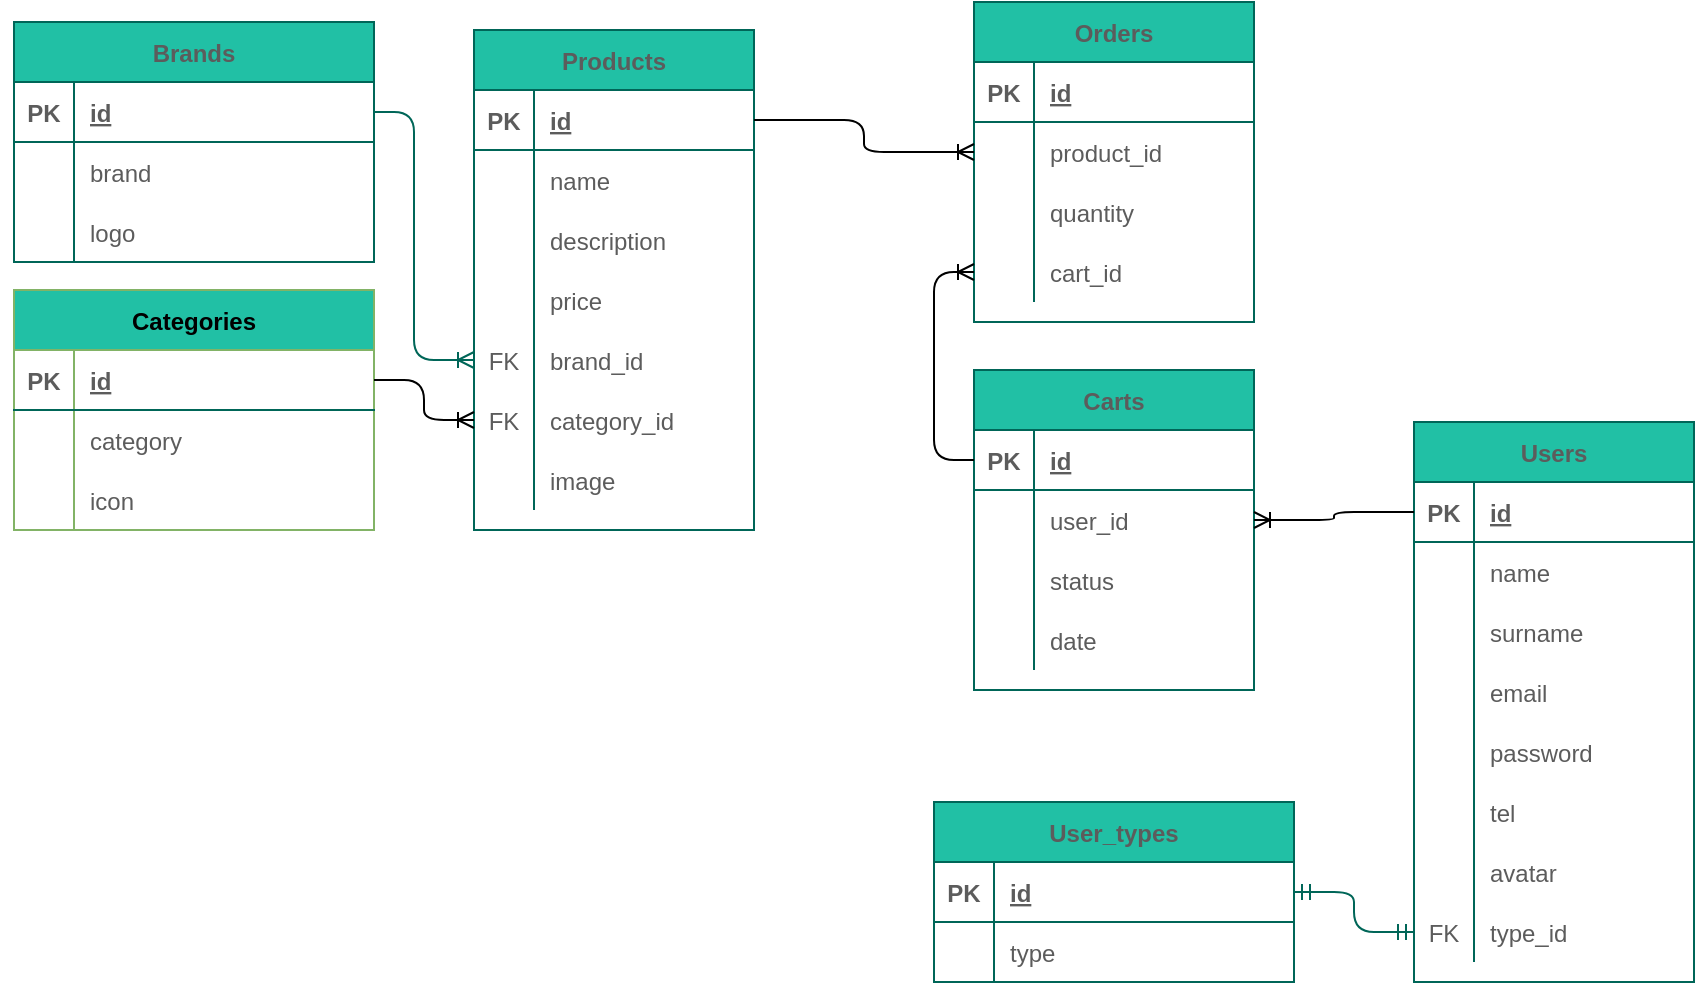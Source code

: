 <mxfile version="14.6.13" type="device"><diagram id="CRpURj1bA0oNkqHYCRpI" name="Página-1"><mxGraphModel dx="846" dy="494" grid="1" gridSize="10" guides="1" tooltips="1" connect="1" arrows="1" fold="1" page="1" pageScale="1" pageWidth="1169" pageHeight="827" math="0" shadow="0"><root><mxCell id="0"/><mxCell id="1" parent="0"/><mxCell id="kKZ5C4QTP0d4-HD_VN2Y-109" value="Users" style="shape=table;startSize=30;container=1;collapsible=1;childLayout=tableLayout;fixedRows=1;rowLines=0;fontStyle=1;align=center;resizeLast=1;fillColor=#21C0A5;strokeColor=#006658;fontColor=#5C5C5C;" parent="1" vertex="1"><mxGeometry x="850" y="360" width="140" height="280" as="geometry"/></mxCell><mxCell id="kKZ5C4QTP0d4-HD_VN2Y-110" value="" style="shape=partialRectangle;collapsible=0;dropTarget=0;pointerEvents=0;fillColor=none;top=0;left=0;bottom=1;right=0;points=[[0,0.5],[1,0.5]];portConstraint=eastwest;strokeColor=#006658;fontColor=#5C5C5C;" parent="kKZ5C4QTP0d4-HD_VN2Y-109" vertex="1"><mxGeometry y="30" width="140" height="30" as="geometry"/></mxCell><mxCell id="kKZ5C4QTP0d4-HD_VN2Y-111" value="PK" style="shape=partialRectangle;connectable=0;fillColor=none;top=0;left=0;bottom=0;right=0;fontStyle=1;overflow=hidden;strokeColor=#006658;fontColor=#5C5C5C;" parent="kKZ5C4QTP0d4-HD_VN2Y-110" vertex="1"><mxGeometry width="30" height="30" as="geometry"/></mxCell><mxCell id="kKZ5C4QTP0d4-HD_VN2Y-112" value="id" style="shape=partialRectangle;connectable=0;fillColor=none;top=0;left=0;bottom=0;right=0;align=left;spacingLeft=6;fontStyle=5;overflow=hidden;strokeColor=#006658;fontColor=#5C5C5C;" parent="kKZ5C4QTP0d4-HD_VN2Y-110" vertex="1"><mxGeometry x="30" width="110" height="30" as="geometry"/></mxCell><mxCell id="kKZ5C4QTP0d4-HD_VN2Y-113" value="" style="shape=partialRectangle;collapsible=0;dropTarget=0;pointerEvents=0;fillColor=none;top=0;left=0;bottom=0;right=0;points=[[0,0.5],[1,0.5]];portConstraint=eastwest;strokeColor=#006658;fontColor=#5C5C5C;" parent="kKZ5C4QTP0d4-HD_VN2Y-109" vertex="1"><mxGeometry y="60" width="140" height="30" as="geometry"/></mxCell><mxCell id="kKZ5C4QTP0d4-HD_VN2Y-114" value="" style="shape=partialRectangle;connectable=0;fillColor=none;top=0;left=0;bottom=0;right=0;editable=1;overflow=hidden;strokeColor=#006658;fontColor=#5C5C5C;" parent="kKZ5C4QTP0d4-HD_VN2Y-113" vertex="1"><mxGeometry width="30" height="30" as="geometry"/></mxCell><mxCell id="kKZ5C4QTP0d4-HD_VN2Y-115" value="name" style="shape=partialRectangle;connectable=0;fillColor=none;top=0;left=0;bottom=0;right=0;align=left;spacingLeft=6;overflow=hidden;strokeColor=#006658;fontColor=#5C5C5C;" parent="kKZ5C4QTP0d4-HD_VN2Y-113" vertex="1"><mxGeometry x="30" width="110" height="30" as="geometry"/></mxCell><mxCell id="kKZ5C4QTP0d4-HD_VN2Y-116" value="" style="shape=partialRectangle;collapsible=0;dropTarget=0;pointerEvents=0;fillColor=none;top=0;left=0;bottom=0;right=0;points=[[0,0.5],[1,0.5]];portConstraint=eastwest;strokeColor=#006658;fontColor=#5C5C5C;" parent="kKZ5C4QTP0d4-HD_VN2Y-109" vertex="1"><mxGeometry y="90" width="140" height="30" as="geometry"/></mxCell><mxCell id="kKZ5C4QTP0d4-HD_VN2Y-117" value="" style="shape=partialRectangle;connectable=0;fillColor=none;top=0;left=0;bottom=0;right=0;editable=1;overflow=hidden;strokeColor=#006658;fontColor=#5C5C5C;" parent="kKZ5C4QTP0d4-HD_VN2Y-116" vertex="1"><mxGeometry width="30" height="30" as="geometry"/></mxCell><mxCell id="kKZ5C4QTP0d4-HD_VN2Y-118" value="surname" style="shape=partialRectangle;connectable=0;fillColor=none;top=0;left=0;bottom=0;right=0;align=left;spacingLeft=6;overflow=hidden;strokeColor=#006658;fontColor=#5C5C5C;" parent="kKZ5C4QTP0d4-HD_VN2Y-116" vertex="1"><mxGeometry x="30" width="110" height="30" as="geometry"/></mxCell><mxCell id="kKZ5C4QTP0d4-HD_VN2Y-119" value="" style="shape=partialRectangle;collapsible=0;dropTarget=0;pointerEvents=0;fillColor=none;top=0;left=0;bottom=0;right=0;points=[[0,0.5],[1,0.5]];portConstraint=eastwest;strokeColor=#006658;fontColor=#5C5C5C;" parent="kKZ5C4QTP0d4-HD_VN2Y-109" vertex="1"><mxGeometry y="120" width="140" height="30" as="geometry"/></mxCell><mxCell id="kKZ5C4QTP0d4-HD_VN2Y-120" value="" style="shape=partialRectangle;connectable=0;fillColor=none;top=0;left=0;bottom=0;right=0;editable=1;overflow=hidden;strokeColor=#006658;fontColor=#5C5C5C;" parent="kKZ5C4QTP0d4-HD_VN2Y-119" vertex="1"><mxGeometry width="30" height="30" as="geometry"/></mxCell><mxCell id="kKZ5C4QTP0d4-HD_VN2Y-121" value="email" style="shape=partialRectangle;connectable=0;fillColor=none;top=0;left=0;bottom=0;right=0;align=left;spacingLeft=6;overflow=hidden;strokeColor=#006658;fontColor=#5C5C5C;" parent="kKZ5C4QTP0d4-HD_VN2Y-119" vertex="1"><mxGeometry x="30" width="110" height="30" as="geometry"/></mxCell><mxCell id="kKZ5C4QTP0d4-HD_VN2Y-125" style="shape=partialRectangle;collapsible=0;dropTarget=0;pointerEvents=0;fillColor=none;top=0;left=0;bottom=0;right=0;points=[[0,0.5],[1,0.5]];portConstraint=eastwest;strokeColor=#006658;fontColor=#5C5C5C;" parent="kKZ5C4QTP0d4-HD_VN2Y-109" vertex="1"><mxGeometry y="150" width="140" height="30" as="geometry"/></mxCell><mxCell id="kKZ5C4QTP0d4-HD_VN2Y-126" style="shape=partialRectangle;connectable=0;fillColor=none;top=0;left=0;bottom=0;right=0;editable=1;overflow=hidden;strokeColor=#006658;fontColor=#5C5C5C;" parent="kKZ5C4QTP0d4-HD_VN2Y-125" vertex="1"><mxGeometry width="30" height="30" as="geometry"/></mxCell><mxCell id="kKZ5C4QTP0d4-HD_VN2Y-127" value="password" style="shape=partialRectangle;connectable=0;fillColor=none;top=0;left=0;bottom=0;right=0;align=left;spacingLeft=6;overflow=hidden;strokeColor=#006658;fontColor=#5C5C5C;" parent="kKZ5C4QTP0d4-HD_VN2Y-125" vertex="1"><mxGeometry x="30" width="110" height="30" as="geometry"/></mxCell><mxCell id="kKZ5C4QTP0d4-HD_VN2Y-128" style="shape=partialRectangle;collapsible=0;dropTarget=0;pointerEvents=0;fillColor=none;top=0;left=0;bottom=0;right=0;points=[[0,0.5],[1,0.5]];portConstraint=eastwest;strokeColor=#006658;fontColor=#5C5C5C;" parent="kKZ5C4QTP0d4-HD_VN2Y-109" vertex="1"><mxGeometry y="180" width="140" height="30" as="geometry"/></mxCell><mxCell id="kKZ5C4QTP0d4-HD_VN2Y-129" style="shape=partialRectangle;connectable=0;fillColor=none;top=0;left=0;bottom=0;right=0;editable=1;overflow=hidden;strokeColor=#006658;fontColor=#5C5C5C;" parent="kKZ5C4QTP0d4-HD_VN2Y-128" vertex="1"><mxGeometry width="30" height="30" as="geometry"/></mxCell><mxCell id="kKZ5C4QTP0d4-HD_VN2Y-130" value="tel" style="shape=partialRectangle;connectable=0;fillColor=none;top=0;left=0;bottom=0;right=0;align=left;spacingLeft=6;overflow=hidden;strokeColor=#006658;fontColor=#5C5C5C;" parent="kKZ5C4QTP0d4-HD_VN2Y-128" vertex="1"><mxGeometry x="30" width="110" height="30" as="geometry"/></mxCell><mxCell id="kKZ5C4QTP0d4-HD_VN2Y-122" style="shape=partialRectangle;collapsible=0;dropTarget=0;pointerEvents=0;fillColor=none;top=0;left=0;bottom=0;right=0;points=[[0,0.5],[1,0.5]];portConstraint=eastwest;strokeColor=#006658;fontColor=#5C5C5C;" parent="kKZ5C4QTP0d4-HD_VN2Y-109" vertex="1"><mxGeometry y="210" width="140" height="30" as="geometry"/></mxCell><mxCell id="kKZ5C4QTP0d4-HD_VN2Y-123" style="shape=partialRectangle;connectable=0;fillColor=none;top=0;left=0;bottom=0;right=0;editable=1;overflow=hidden;strokeColor=#006658;fontColor=#5C5C5C;" parent="kKZ5C4QTP0d4-HD_VN2Y-122" vertex="1"><mxGeometry width="30" height="30" as="geometry"/></mxCell><mxCell id="kKZ5C4QTP0d4-HD_VN2Y-124" value="avatar" style="shape=partialRectangle;connectable=0;fillColor=none;top=0;left=0;bottom=0;right=0;align=left;spacingLeft=6;overflow=hidden;strokeColor=#006658;fontColor=#5C5C5C;" parent="kKZ5C4QTP0d4-HD_VN2Y-122" vertex="1"><mxGeometry x="30" width="110" height="30" as="geometry"/></mxCell><mxCell id="kKZ5C4QTP0d4-HD_VN2Y-131" style="shape=partialRectangle;collapsible=0;dropTarget=0;pointerEvents=0;fillColor=none;top=0;left=0;bottom=0;right=0;points=[[0,0.5],[1,0.5]];portConstraint=eastwest;strokeColor=#006658;fontColor=#5C5C5C;" parent="kKZ5C4QTP0d4-HD_VN2Y-109" vertex="1"><mxGeometry y="240" width="140" height="30" as="geometry"/></mxCell><mxCell id="kKZ5C4QTP0d4-HD_VN2Y-132" value="FK" style="shape=partialRectangle;connectable=0;fillColor=none;top=0;left=0;bottom=0;right=0;editable=1;overflow=hidden;strokeColor=#006658;fontColor=#5C5C5C;" parent="kKZ5C4QTP0d4-HD_VN2Y-131" vertex="1"><mxGeometry width="30" height="30" as="geometry"/></mxCell><mxCell id="kKZ5C4QTP0d4-HD_VN2Y-133" value="type_id" style="shape=partialRectangle;connectable=0;fillColor=none;top=0;left=0;bottom=0;right=0;align=left;spacingLeft=6;overflow=hidden;strokeColor=#006658;fontColor=#5C5C5C;" parent="kKZ5C4QTP0d4-HD_VN2Y-131" vertex="1"><mxGeometry x="30" width="110" height="30" as="geometry"/></mxCell><mxCell id="kKZ5C4QTP0d4-HD_VN2Y-134" value="Products" style="shape=table;startSize=30;container=1;collapsible=1;childLayout=tableLayout;fixedRows=1;rowLines=0;fontStyle=1;align=center;resizeLast=1;fillColor=#21C0A5;strokeColor=#006658;fontColor=#5C5C5C;" parent="1" vertex="1"><mxGeometry x="380" y="164" width="140" height="250" as="geometry"><mxRectangle x="350" y="70" width="80" height="30" as="alternateBounds"/></mxGeometry></mxCell><mxCell id="kKZ5C4QTP0d4-HD_VN2Y-135" value="" style="shape=partialRectangle;collapsible=0;dropTarget=0;pointerEvents=0;fillColor=none;top=0;left=0;bottom=1;right=0;points=[[0,0.5],[1,0.5]];portConstraint=eastwest;strokeColor=#006658;fontColor=#5C5C5C;" parent="kKZ5C4QTP0d4-HD_VN2Y-134" vertex="1"><mxGeometry y="30" width="140" height="30" as="geometry"/></mxCell><mxCell id="kKZ5C4QTP0d4-HD_VN2Y-136" value="PK" style="shape=partialRectangle;connectable=0;fillColor=none;top=0;left=0;bottom=0;right=0;fontStyle=1;overflow=hidden;strokeColor=#006658;fontColor=#5C5C5C;" parent="kKZ5C4QTP0d4-HD_VN2Y-135" vertex="1"><mxGeometry width="30" height="30" as="geometry"/></mxCell><mxCell id="kKZ5C4QTP0d4-HD_VN2Y-137" value="id" style="shape=partialRectangle;connectable=0;fillColor=none;top=0;left=0;bottom=0;right=0;align=left;spacingLeft=6;fontStyle=5;overflow=hidden;strokeColor=#006658;fontColor=#5C5C5C;" parent="kKZ5C4QTP0d4-HD_VN2Y-135" vertex="1"><mxGeometry x="30" width="110" height="30" as="geometry"/></mxCell><mxCell id="kKZ5C4QTP0d4-HD_VN2Y-138" value="" style="shape=partialRectangle;collapsible=0;dropTarget=0;pointerEvents=0;fillColor=none;top=0;left=0;bottom=0;right=0;points=[[0,0.5],[1,0.5]];portConstraint=eastwest;strokeColor=#006658;fontColor=#5C5C5C;" parent="kKZ5C4QTP0d4-HD_VN2Y-134" vertex="1"><mxGeometry y="60" width="140" height="30" as="geometry"/></mxCell><mxCell id="kKZ5C4QTP0d4-HD_VN2Y-139" value="" style="shape=partialRectangle;connectable=0;fillColor=none;top=0;left=0;bottom=0;right=0;editable=1;overflow=hidden;strokeColor=#006658;fontColor=#5C5C5C;" parent="kKZ5C4QTP0d4-HD_VN2Y-138" vertex="1"><mxGeometry width="30" height="30" as="geometry"/></mxCell><mxCell id="kKZ5C4QTP0d4-HD_VN2Y-140" value="name" style="shape=partialRectangle;connectable=0;fillColor=none;top=0;left=0;bottom=0;right=0;align=left;spacingLeft=6;overflow=hidden;strokeColor=#006658;fontColor=#5C5C5C;" parent="kKZ5C4QTP0d4-HD_VN2Y-138" vertex="1"><mxGeometry x="30" width="110" height="30" as="geometry"/></mxCell><mxCell id="kKZ5C4QTP0d4-HD_VN2Y-141" style="shape=partialRectangle;collapsible=0;dropTarget=0;pointerEvents=0;fillColor=none;top=0;left=0;bottom=0;right=0;points=[[0,0.5],[1,0.5]];portConstraint=eastwest;strokeColor=#006658;fontColor=#5C5C5C;" parent="kKZ5C4QTP0d4-HD_VN2Y-134" vertex="1"><mxGeometry y="90" width="140" height="30" as="geometry"/></mxCell><mxCell id="kKZ5C4QTP0d4-HD_VN2Y-142" style="shape=partialRectangle;connectable=0;fillColor=none;top=0;left=0;bottom=0;right=0;editable=1;overflow=hidden;strokeColor=#006658;fontColor=#5C5C5C;" parent="kKZ5C4QTP0d4-HD_VN2Y-141" vertex="1"><mxGeometry width="30" height="30" as="geometry"/></mxCell><mxCell id="kKZ5C4QTP0d4-HD_VN2Y-143" value="description" style="shape=partialRectangle;connectable=0;fillColor=none;top=0;left=0;bottom=0;right=0;align=left;spacingLeft=6;overflow=hidden;strokeColor=#006658;fontColor=#5C5C5C;" parent="kKZ5C4QTP0d4-HD_VN2Y-141" vertex="1"><mxGeometry x="30" width="110" height="30" as="geometry"/></mxCell><mxCell id="kKZ5C4QTP0d4-HD_VN2Y-144" style="shape=partialRectangle;collapsible=0;dropTarget=0;pointerEvents=0;fillColor=none;top=0;left=0;bottom=0;right=0;points=[[0,0.5],[1,0.5]];portConstraint=eastwest;strokeColor=#006658;fontColor=#5C5C5C;" parent="kKZ5C4QTP0d4-HD_VN2Y-134" vertex="1"><mxGeometry y="120" width="140" height="30" as="geometry"/></mxCell><mxCell id="kKZ5C4QTP0d4-HD_VN2Y-145" style="shape=partialRectangle;connectable=0;fillColor=none;top=0;left=0;bottom=0;right=0;editable=1;overflow=hidden;strokeColor=#006658;fontColor=#5C5C5C;" parent="kKZ5C4QTP0d4-HD_VN2Y-144" vertex="1"><mxGeometry width="30" height="30" as="geometry"/></mxCell><mxCell id="kKZ5C4QTP0d4-HD_VN2Y-146" value="price" style="shape=partialRectangle;connectable=0;fillColor=none;top=0;left=0;bottom=0;right=0;align=left;spacingLeft=6;overflow=hidden;strokeColor=#006658;fontColor=#5C5C5C;" parent="kKZ5C4QTP0d4-HD_VN2Y-144" vertex="1"><mxGeometry x="30" width="110" height="30" as="geometry"/></mxCell><mxCell id="kKZ5C4QTP0d4-HD_VN2Y-147" style="shape=partialRectangle;collapsible=0;dropTarget=0;pointerEvents=0;fillColor=none;top=0;left=0;bottom=0;right=0;points=[[0,0.5],[1,0.5]];portConstraint=eastwest;strokeColor=#006658;fontColor=#5C5C5C;" parent="kKZ5C4QTP0d4-HD_VN2Y-134" vertex="1"><mxGeometry y="150" width="140" height="30" as="geometry"/></mxCell><mxCell id="kKZ5C4QTP0d4-HD_VN2Y-148" value="FK" style="shape=partialRectangle;connectable=0;fillColor=none;top=0;left=0;bottom=0;right=0;editable=1;overflow=hidden;strokeColor=#006658;fontColor=#5C5C5C;" parent="kKZ5C4QTP0d4-HD_VN2Y-147" vertex="1"><mxGeometry width="30" height="30" as="geometry"/></mxCell><mxCell id="kKZ5C4QTP0d4-HD_VN2Y-149" value="brand_id" style="shape=partialRectangle;connectable=0;fillColor=none;top=0;left=0;bottom=0;right=0;align=left;spacingLeft=6;overflow=hidden;strokeColor=#006658;fontColor=#5C5C5C;" parent="kKZ5C4QTP0d4-HD_VN2Y-147" vertex="1"><mxGeometry x="30" width="110" height="30" as="geometry"/></mxCell><mxCell id="1nb5uXHzx9GMPyiH0dTy-2" style="shape=partialRectangle;collapsible=0;dropTarget=0;pointerEvents=0;fillColor=none;top=0;left=0;bottom=0;right=0;points=[[0,0.5],[1,0.5]];portConstraint=eastwest;strokeColor=#006658;fontColor=#5C5C5C;" parent="kKZ5C4QTP0d4-HD_VN2Y-134" vertex="1"><mxGeometry y="180" width="140" height="30" as="geometry"/></mxCell><mxCell id="1nb5uXHzx9GMPyiH0dTy-3" value="FK" style="shape=partialRectangle;connectable=0;fillColor=none;top=0;left=0;bottom=0;right=0;editable=1;overflow=hidden;strokeColor=#006658;fontColor=#5C5C5C;" parent="1nb5uXHzx9GMPyiH0dTy-2" vertex="1"><mxGeometry width="30" height="30" as="geometry"/></mxCell><mxCell id="1nb5uXHzx9GMPyiH0dTy-4" value="category_id" style="shape=partialRectangle;connectable=0;fillColor=none;top=0;left=0;bottom=0;right=0;align=left;spacingLeft=6;overflow=hidden;strokeColor=#006658;fontColor=#5C5C5C;" parent="1nb5uXHzx9GMPyiH0dTy-2" vertex="1"><mxGeometry x="30" width="110" height="30" as="geometry"/></mxCell><mxCell id="kKZ5C4QTP0d4-HD_VN2Y-153" style="shape=partialRectangle;collapsible=0;dropTarget=0;pointerEvents=0;fillColor=none;top=0;left=0;bottom=0;right=0;points=[[0,0.5],[1,0.5]];portConstraint=eastwest;strokeColor=#006658;fontColor=#5C5C5C;" parent="kKZ5C4QTP0d4-HD_VN2Y-134" vertex="1"><mxGeometry y="210" width="140" height="30" as="geometry"/></mxCell><mxCell id="kKZ5C4QTP0d4-HD_VN2Y-154" style="shape=partialRectangle;connectable=0;fillColor=none;top=0;left=0;bottom=0;right=0;editable=1;overflow=hidden;strokeColor=#006658;fontColor=#5C5C5C;" parent="kKZ5C4QTP0d4-HD_VN2Y-153" vertex="1"><mxGeometry width="30" height="30" as="geometry"/></mxCell><mxCell id="kKZ5C4QTP0d4-HD_VN2Y-155" value="image" style="shape=partialRectangle;connectable=0;fillColor=none;top=0;left=0;bottom=0;right=0;align=left;spacingLeft=6;overflow=hidden;strokeColor=#006658;fontColor=#5C5C5C;" parent="kKZ5C4QTP0d4-HD_VN2Y-153" vertex="1"><mxGeometry x="30" width="110" height="30" as="geometry"/></mxCell><mxCell id="kKZ5C4QTP0d4-HD_VN2Y-156" value="Brands" style="shape=table;startSize=30;container=1;collapsible=1;childLayout=tableLayout;fixedRows=1;rowLines=0;fontStyle=1;align=center;resizeLast=1;strokeColor=#006658;fontColor=#5C5C5C;fillColor=#21C0A5;" parent="1" vertex="1"><mxGeometry x="150" y="160" width="180" height="120" as="geometry"/></mxCell><mxCell id="kKZ5C4QTP0d4-HD_VN2Y-157" value="" style="shape=partialRectangle;collapsible=0;dropTarget=0;pointerEvents=0;fillColor=none;top=0;left=0;bottom=1;right=0;points=[[0,0.5],[1,0.5]];portConstraint=eastwest;strokeColor=#006658;fontColor=#5C5C5C;" parent="kKZ5C4QTP0d4-HD_VN2Y-156" vertex="1"><mxGeometry y="30" width="180" height="30" as="geometry"/></mxCell><mxCell id="kKZ5C4QTP0d4-HD_VN2Y-158" value="PK" style="shape=partialRectangle;connectable=0;fillColor=none;top=0;left=0;bottom=0;right=0;fontStyle=1;overflow=hidden;strokeColor=#006658;fontColor=#5C5C5C;" parent="kKZ5C4QTP0d4-HD_VN2Y-157" vertex="1"><mxGeometry width="30" height="30" as="geometry"/></mxCell><mxCell id="kKZ5C4QTP0d4-HD_VN2Y-159" value="id" style="shape=partialRectangle;connectable=0;fillColor=none;top=0;left=0;bottom=0;right=0;align=left;spacingLeft=6;fontStyle=5;overflow=hidden;strokeColor=#006658;fontColor=#5C5C5C;" parent="kKZ5C4QTP0d4-HD_VN2Y-157" vertex="1"><mxGeometry x="30" width="150" height="30" as="geometry"/></mxCell><mxCell id="kKZ5C4QTP0d4-HD_VN2Y-160" value="" style="shape=partialRectangle;collapsible=0;dropTarget=0;pointerEvents=0;fillColor=none;top=0;left=0;bottom=0;right=0;points=[[0,0.5],[1,0.5]];portConstraint=eastwest;strokeColor=#006658;fontColor=#5C5C5C;" parent="kKZ5C4QTP0d4-HD_VN2Y-156" vertex="1"><mxGeometry y="60" width="180" height="30" as="geometry"/></mxCell><mxCell id="kKZ5C4QTP0d4-HD_VN2Y-161" value="" style="shape=partialRectangle;connectable=0;fillColor=none;top=0;left=0;bottom=0;right=0;editable=1;overflow=hidden;strokeColor=#006658;fontColor=#5C5C5C;" parent="kKZ5C4QTP0d4-HD_VN2Y-160" vertex="1"><mxGeometry width="30" height="30" as="geometry"/></mxCell><mxCell id="kKZ5C4QTP0d4-HD_VN2Y-162" value="brand" style="shape=partialRectangle;connectable=0;fillColor=none;top=0;left=0;bottom=0;right=0;align=left;spacingLeft=6;overflow=hidden;strokeColor=#006658;fontColor=#5C5C5C;" parent="kKZ5C4QTP0d4-HD_VN2Y-160" vertex="1"><mxGeometry x="30" width="150" height="30" as="geometry"/></mxCell><mxCell id="kKZ5C4QTP0d4-HD_VN2Y-163" value="" style="shape=partialRectangle;collapsible=0;dropTarget=0;pointerEvents=0;fillColor=none;top=0;left=0;bottom=0;right=0;points=[[0,0.5],[1,0.5]];portConstraint=eastwest;strokeColor=#006658;fontColor=#5C5C5C;" parent="kKZ5C4QTP0d4-HD_VN2Y-156" vertex="1"><mxGeometry y="90" width="180" height="30" as="geometry"/></mxCell><mxCell id="kKZ5C4QTP0d4-HD_VN2Y-164" value="" style="shape=partialRectangle;connectable=0;fillColor=none;top=0;left=0;bottom=0;right=0;editable=1;overflow=hidden;strokeColor=#006658;fontColor=#5C5C5C;" parent="kKZ5C4QTP0d4-HD_VN2Y-163" vertex="1"><mxGeometry width="30" height="30" as="geometry"/></mxCell><mxCell id="kKZ5C4QTP0d4-HD_VN2Y-165" value="logo" style="shape=partialRectangle;connectable=0;fillColor=none;top=0;left=0;bottom=0;right=0;align=left;spacingLeft=6;overflow=hidden;strokeColor=#006658;fontColor=#5C5C5C;" parent="kKZ5C4QTP0d4-HD_VN2Y-163" vertex="1"><mxGeometry x="30" width="150" height="30" as="geometry"/></mxCell><mxCell id="kKZ5C4QTP0d4-HD_VN2Y-166" value="Categories" style="shape=table;startSize=30;container=1;collapsible=1;childLayout=tableLayout;fixedRows=1;rowLines=0;fontStyle=1;align=center;resizeLast=1;strokeColor=#82b366;fillColor=#21C0A5;" parent="1" vertex="1"><mxGeometry x="150" y="294" width="180" height="120" as="geometry"/></mxCell><mxCell id="kKZ5C4QTP0d4-HD_VN2Y-167" value="" style="shape=partialRectangle;collapsible=0;dropTarget=0;pointerEvents=0;fillColor=none;top=0;left=0;bottom=1;right=0;points=[[0,0.5],[1,0.5]];portConstraint=eastwest;strokeColor=#006658;fontColor=#5C5C5C;" parent="kKZ5C4QTP0d4-HD_VN2Y-166" vertex="1"><mxGeometry y="30" width="180" height="30" as="geometry"/></mxCell><mxCell id="kKZ5C4QTP0d4-HD_VN2Y-168" value="PK" style="shape=partialRectangle;connectable=0;fillColor=none;top=0;left=0;bottom=0;right=0;fontStyle=1;overflow=hidden;strokeColor=#006658;fontColor=#5C5C5C;" parent="kKZ5C4QTP0d4-HD_VN2Y-167" vertex="1"><mxGeometry width="30" height="30" as="geometry"/></mxCell><mxCell id="kKZ5C4QTP0d4-HD_VN2Y-169" value="id" style="shape=partialRectangle;connectable=0;fillColor=none;top=0;left=0;bottom=0;right=0;align=left;spacingLeft=6;fontStyle=5;overflow=hidden;strokeColor=#006658;fontColor=#5C5C5C;" parent="kKZ5C4QTP0d4-HD_VN2Y-167" vertex="1"><mxGeometry x="30" width="150" height="30" as="geometry"/></mxCell><mxCell id="kKZ5C4QTP0d4-HD_VN2Y-170" value="" style="shape=partialRectangle;collapsible=0;dropTarget=0;pointerEvents=0;fillColor=none;top=0;left=0;bottom=0;right=0;points=[[0,0.5],[1,0.5]];portConstraint=eastwest;strokeColor=#006658;fontColor=#5C5C5C;" parent="kKZ5C4QTP0d4-HD_VN2Y-166" vertex="1"><mxGeometry y="60" width="180" height="30" as="geometry"/></mxCell><mxCell id="kKZ5C4QTP0d4-HD_VN2Y-171" value="" style="shape=partialRectangle;connectable=0;fillColor=none;top=0;left=0;bottom=0;right=0;editable=1;overflow=hidden;strokeColor=#006658;fontColor=#5C5C5C;" parent="kKZ5C4QTP0d4-HD_VN2Y-170" vertex="1"><mxGeometry width="30" height="30" as="geometry"/></mxCell><mxCell id="kKZ5C4QTP0d4-HD_VN2Y-172" value="category" style="shape=partialRectangle;connectable=0;fillColor=none;top=0;left=0;bottom=0;right=0;align=left;spacingLeft=6;overflow=hidden;strokeColor=#006658;fontColor=#5C5C5C;" parent="kKZ5C4QTP0d4-HD_VN2Y-170" vertex="1"><mxGeometry x="30" width="150" height="30" as="geometry"/></mxCell><mxCell id="YazsR4_C2rSQka-KXl0t-1" style="shape=partialRectangle;collapsible=0;dropTarget=0;pointerEvents=0;fillColor=none;top=0;left=0;bottom=0;right=0;points=[[0,0.5],[1,0.5]];portConstraint=eastwest;strokeColor=#006658;fontColor=#5C5C5C;" parent="kKZ5C4QTP0d4-HD_VN2Y-166" vertex="1"><mxGeometry y="90" width="180" height="30" as="geometry"/></mxCell><mxCell id="YazsR4_C2rSQka-KXl0t-2" style="shape=partialRectangle;connectable=0;fillColor=none;top=0;left=0;bottom=0;right=0;editable=1;overflow=hidden;strokeColor=#006658;fontColor=#5C5C5C;" parent="YazsR4_C2rSQka-KXl0t-1" vertex="1"><mxGeometry width="30" height="30" as="geometry"/></mxCell><mxCell id="YazsR4_C2rSQka-KXl0t-3" value="icon" style="shape=partialRectangle;connectable=0;fillColor=none;top=0;left=0;bottom=0;right=0;align=left;spacingLeft=6;overflow=hidden;strokeColor=#006658;fontColor=#5C5C5C;" parent="YazsR4_C2rSQka-KXl0t-1" vertex="1"><mxGeometry x="30" width="150" height="30" as="geometry"/></mxCell><mxCell id="kKZ5C4QTP0d4-HD_VN2Y-173" value="User_types" style="shape=table;startSize=30;container=1;collapsible=1;childLayout=tableLayout;fixedRows=1;rowLines=0;fontStyle=1;align=center;resizeLast=1;fillColor=#21C0A5;strokeColor=#006658;fontColor=#5C5C5C;" parent="1" vertex="1"><mxGeometry x="610" y="550" width="180" height="90" as="geometry"/></mxCell><mxCell id="kKZ5C4QTP0d4-HD_VN2Y-174" value="" style="shape=partialRectangle;collapsible=0;dropTarget=0;pointerEvents=0;fillColor=none;top=0;left=0;bottom=1;right=0;points=[[0,0.5],[1,0.5]];portConstraint=eastwest;strokeColor=#006658;fontColor=#5C5C5C;" parent="kKZ5C4QTP0d4-HD_VN2Y-173" vertex="1"><mxGeometry y="30" width="180" height="30" as="geometry"/></mxCell><mxCell id="kKZ5C4QTP0d4-HD_VN2Y-175" value="PK" style="shape=partialRectangle;connectable=0;fillColor=none;top=0;left=0;bottom=0;right=0;fontStyle=1;overflow=hidden;strokeColor=#006658;fontColor=#5C5C5C;" parent="kKZ5C4QTP0d4-HD_VN2Y-174" vertex="1"><mxGeometry width="30" height="30" as="geometry"/></mxCell><mxCell id="kKZ5C4QTP0d4-HD_VN2Y-176" value="id" style="shape=partialRectangle;connectable=0;fillColor=none;top=0;left=0;bottom=0;right=0;align=left;spacingLeft=6;fontStyle=5;overflow=hidden;strokeColor=#006658;fontColor=#5C5C5C;" parent="kKZ5C4QTP0d4-HD_VN2Y-174" vertex="1"><mxGeometry x="30" width="150" height="30" as="geometry"/></mxCell><mxCell id="kKZ5C4QTP0d4-HD_VN2Y-177" value="" style="shape=partialRectangle;collapsible=0;dropTarget=0;pointerEvents=0;fillColor=none;top=0;left=0;bottom=0;right=0;points=[[0,0.5],[1,0.5]];portConstraint=eastwest;strokeColor=#006658;fontColor=#5C5C5C;" parent="kKZ5C4QTP0d4-HD_VN2Y-173" vertex="1"><mxGeometry y="60" width="180" height="30" as="geometry"/></mxCell><mxCell id="kKZ5C4QTP0d4-HD_VN2Y-178" value="" style="shape=partialRectangle;connectable=0;fillColor=none;top=0;left=0;bottom=0;right=0;editable=1;overflow=hidden;strokeColor=#006658;fontColor=#5C5C5C;" parent="kKZ5C4QTP0d4-HD_VN2Y-177" vertex="1"><mxGeometry width="30" height="30" as="geometry"/></mxCell><mxCell id="kKZ5C4QTP0d4-HD_VN2Y-179" value="type" style="shape=partialRectangle;connectable=0;fillColor=none;top=0;left=0;bottom=0;right=0;align=left;spacingLeft=6;overflow=hidden;strokeColor=#006658;fontColor=#5C5C5C;" parent="kKZ5C4QTP0d4-HD_VN2Y-177" vertex="1"><mxGeometry x="30" width="150" height="30" as="geometry"/></mxCell><mxCell id="kKZ5C4QTP0d4-HD_VN2Y-180" value="" style="edgeStyle=entityRelationEdgeStyle;fontSize=12;html=1;endArrow=ERmandOne;startArrow=ERmandOne;entryX=1;entryY=0.5;entryDx=0;entryDy=0;exitX=0;exitY=0.5;exitDx=0;exitDy=0;strokeColor=#006658;fontColor=#5C5C5C;" parent="1" source="kKZ5C4QTP0d4-HD_VN2Y-131" target="kKZ5C4QTP0d4-HD_VN2Y-174" edge="1"><mxGeometry width="100" height="100" relative="1" as="geometry"><mxPoint x="710" y="625" as="sourcePoint"/><mxPoint x="810" y="525" as="targetPoint"/></mxGeometry></mxCell><mxCell id="kKZ5C4QTP0d4-HD_VN2Y-181" value="" style="edgeStyle=entityRelationEdgeStyle;fontSize=12;html=1;endArrow=ERoneToMany;fontColor=#5C5C5C;entryX=0;entryY=0.5;entryDx=0;entryDy=0;exitX=0;exitY=0.5;exitDx=0;exitDy=0;strokeColor=none;" parent="1" source="kKZ5C4QTP0d4-HD_VN2Y-157" target="kKZ5C4QTP0d4-HD_VN2Y-147" edge="1"><mxGeometry width="100" height="100" relative="1" as="geometry"><mxPoint x="80" y="324" as="sourcePoint"/><mxPoint x="90" y="324" as="targetPoint"/></mxGeometry></mxCell><mxCell id="kKZ5C4QTP0d4-HD_VN2Y-199" value="" style="edgeStyle=elbowEdgeStyle;fontSize=12;html=1;endArrow=ERoneToMany;fontColor=#5C5C5C;strokeColor=#006658;fillColor=#21C0A5;entryX=0;entryY=0.5;entryDx=0;entryDy=0;exitX=1;exitY=0.5;exitDx=0;exitDy=0;" parent="1" source="kKZ5C4QTP0d4-HD_VN2Y-157" target="kKZ5C4QTP0d4-HD_VN2Y-147" edge="1"><mxGeometry width="100" height="100" relative="1" as="geometry"><mxPoint x="370" y="414" as="sourcePoint"/><mxPoint x="470" y="354" as="targetPoint"/><Array as="points"><mxPoint x="350" y="244"/><mxPoint x="90" y="324"/></Array></mxGeometry></mxCell><mxCell id="e7FuH1ZkuBOMUE_FkbXy-1" style="edgeStyle=orthogonalEdgeStyle;rounded=1;orthogonalLoop=1;jettySize=auto;html=1;exitX=1;exitY=0.5;exitDx=0;exitDy=0;entryX=0;entryY=0.5;entryDx=0;entryDy=0;endArrow=ERoneToMany;endFill=0;" parent="1" source="kKZ5C4QTP0d4-HD_VN2Y-167" target="1nb5uXHzx9GMPyiH0dTy-2" edge="1"><mxGeometry relative="1" as="geometry"/></mxCell><mxCell id="vOV6O884AYmneafRmHR4-14" value="Carts" style="shape=table;startSize=30;container=1;collapsible=1;childLayout=tableLayout;fixedRows=1;rowLines=0;fontStyle=1;align=center;resizeLast=1;fillColor=#21C0A5;strokeColor=#006658;fontColor=#5C5C5C;" vertex="1" parent="1"><mxGeometry x="630" y="334" width="140" height="160" as="geometry"><mxRectangle x="350" y="70" width="80" height="30" as="alternateBounds"/></mxGeometry></mxCell><mxCell id="vOV6O884AYmneafRmHR4-15" value="" style="shape=partialRectangle;collapsible=0;dropTarget=0;pointerEvents=0;fillColor=none;top=0;left=0;bottom=1;right=0;points=[[0,0.5],[1,0.5]];portConstraint=eastwest;strokeColor=#006658;fontColor=#5C5C5C;" vertex="1" parent="vOV6O884AYmneafRmHR4-14"><mxGeometry y="30" width="140" height="30" as="geometry"/></mxCell><mxCell id="vOV6O884AYmneafRmHR4-16" value="PK" style="shape=partialRectangle;connectable=0;fillColor=none;top=0;left=0;bottom=0;right=0;fontStyle=1;overflow=hidden;strokeColor=#006658;fontColor=#5C5C5C;" vertex="1" parent="vOV6O884AYmneafRmHR4-15"><mxGeometry width="30" height="30" as="geometry"/></mxCell><mxCell id="vOV6O884AYmneafRmHR4-17" value="id" style="shape=partialRectangle;connectable=0;fillColor=none;top=0;left=0;bottom=0;right=0;align=left;spacingLeft=6;fontStyle=5;overflow=hidden;strokeColor=#006658;fontColor=#5C5C5C;" vertex="1" parent="vOV6O884AYmneafRmHR4-15"><mxGeometry x="30" width="110" height="30" as="geometry"/></mxCell><mxCell id="vOV6O884AYmneafRmHR4-18" value="" style="shape=partialRectangle;collapsible=0;dropTarget=0;pointerEvents=0;fillColor=none;top=0;left=0;bottom=0;right=0;points=[[0,0.5],[1,0.5]];portConstraint=eastwest;strokeColor=#006658;fontColor=#5C5C5C;" vertex="1" parent="vOV6O884AYmneafRmHR4-14"><mxGeometry y="60" width="140" height="30" as="geometry"/></mxCell><mxCell id="vOV6O884AYmneafRmHR4-19" value="" style="shape=partialRectangle;connectable=0;fillColor=none;top=0;left=0;bottom=0;right=0;editable=1;overflow=hidden;strokeColor=#006658;fontColor=#5C5C5C;" vertex="1" parent="vOV6O884AYmneafRmHR4-18"><mxGeometry width="30" height="30" as="geometry"/></mxCell><mxCell id="vOV6O884AYmneafRmHR4-20" value="user_id" style="shape=partialRectangle;connectable=0;fillColor=none;top=0;left=0;bottom=0;right=0;align=left;spacingLeft=6;overflow=hidden;strokeColor=#006658;fontColor=#5C5C5C;" vertex="1" parent="vOV6O884AYmneafRmHR4-18"><mxGeometry x="30" width="110" height="30" as="geometry"/></mxCell><mxCell id="vOV6O884AYmneafRmHR4-21" style="shape=partialRectangle;collapsible=0;dropTarget=0;pointerEvents=0;fillColor=none;top=0;left=0;bottom=0;right=0;points=[[0,0.5],[1,0.5]];portConstraint=eastwest;strokeColor=#006658;fontColor=#5C5C5C;" vertex="1" parent="vOV6O884AYmneafRmHR4-14"><mxGeometry y="90" width="140" height="30" as="geometry"/></mxCell><mxCell id="vOV6O884AYmneafRmHR4-22" style="shape=partialRectangle;connectable=0;fillColor=none;top=0;left=0;bottom=0;right=0;editable=1;overflow=hidden;strokeColor=#006658;fontColor=#5C5C5C;" vertex="1" parent="vOV6O884AYmneafRmHR4-21"><mxGeometry width="30" height="30" as="geometry"/></mxCell><mxCell id="vOV6O884AYmneafRmHR4-23" value="status" style="shape=partialRectangle;connectable=0;fillColor=none;top=0;left=0;bottom=0;right=0;align=left;spacingLeft=6;overflow=hidden;strokeColor=#006658;fontColor=#5C5C5C;" vertex="1" parent="vOV6O884AYmneafRmHR4-21"><mxGeometry x="30" width="110" height="30" as="geometry"/></mxCell><mxCell id="vOV6O884AYmneafRmHR4-24" style="shape=partialRectangle;collapsible=0;dropTarget=0;pointerEvents=0;fillColor=none;top=0;left=0;bottom=0;right=0;points=[[0,0.5],[1,0.5]];portConstraint=eastwest;strokeColor=#006658;fontColor=#5C5C5C;" vertex="1" parent="vOV6O884AYmneafRmHR4-14"><mxGeometry y="120" width="140" height="30" as="geometry"/></mxCell><mxCell id="vOV6O884AYmneafRmHR4-25" style="shape=partialRectangle;connectable=0;fillColor=none;top=0;left=0;bottom=0;right=0;editable=1;overflow=hidden;strokeColor=#006658;fontColor=#5C5C5C;" vertex="1" parent="vOV6O884AYmneafRmHR4-24"><mxGeometry width="30" height="30" as="geometry"/></mxCell><mxCell id="vOV6O884AYmneafRmHR4-26" value="date" style="shape=partialRectangle;connectable=0;fillColor=none;top=0;left=0;bottom=0;right=0;align=left;spacingLeft=6;overflow=hidden;strokeColor=#006658;fontColor=#5C5C5C;" vertex="1" parent="vOV6O884AYmneafRmHR4-24"><mxGeometry x="30" width="110" height="30" as="geometry"/></mxCell><mxCell id="vOV6O884AYmneafRmHR4-49" value="Orders" style="shape=table;startSize=30;container=1;collapsible=1;childLayout=tableLayout;fixedRows=1;rowLines=0;fontStyle=1;align=center;resizeLast=1;fillColor=#21C0A5;strokeColor=#006658;fontColor=#5C5C5C;" vertex="1" parent="1"><mxGeometry x="630" y="150" width="140" height="160" as="geometry"><mxRectangle x="350" y="70" width="80" height="30" as="alternateBounds"/></mxGeometry></mxCell><mxCell id="vOV6O884AYmneafRmHR4-50" value="" style="shape=partialRectangle;collapsible=0;dropTarget=0;pointerEvents=0;fillColor=none;top=0;left=0;bottom=1;right=0;points=[[0,0.5],[1,0.5]];portConstraint=eastwest;strokeColor=#006658;fontColor=#5C5C5C;" vertex="1" parent="vOV6O884AYmneafRmHR4-49"><mxGeometry y="30" width="140" height="30" as="geometry"/></mxCell><mxCell id="vOV6O884AYmneafRmHR4-51" value="PK" style="shape=partialRectangle;connectable=0;fillColor=none;top=0;left=0;bottom=0;right=0;fontStyle=1;overflow=hidden;strokeColor=#006658;fontColor=#5C5C5C;" vertex="1" parent="vOV6O884AYmneafRmHR4-50"><mxGeometry width="30" height="30" as="geometry"/></mxCell><mxCell id="vOV6O884AYmneafRmHR4-52" value="id" style="shape=partialRectangle;connectable=0;fillColor=none;top=0;left=0;bottom=0;right=0;align=left;spacingLeft=6;fontStyle=5;overflow=hidden;strokeColor=#006658;fontColor=#5C5C5C;" vertex="1" parent="vOV6O884AYmneafRmHR4-50"><mxGeometry x="30" width="110" height="30" as="geometry"/></mxCell><mxCell id="vOV6O884AYmneafRmHR4-53" value="" style="shape=partialRectangle;collapsible=0;dropTarget=0;pointerEvents=0;fillColor=none;top=0;left=0;bottom=0;right=0;points=[[0,0.5],[1,0.5]];portConstraint=eastwest;strokeColor=#006658;fontColor=#5C5C5C;" vertex="1" parent="vOV6O884AYmneafRmHR4-49"><mxGeometry y="60" width="140" height="30" as="geometry"/></mxCell><mxCell id="vOV6O884AYmneafRmHR4-54" value="" style="shape=partialRectangle;connectable=0;fillColor=none;top=0;left=0;bottom=0;right=0;editable=1;overflow=hidden;strokeColor=#006658;fontColor=#5C5C5C;" vertex="1" parent="vOV6O884AYmneafRmHR4-53"><mxGeometry width="30" height="30" as="geometry"/></mxCell><mxCell id="vOV6O884AYmneafRmHR4-55" value="product_id" style="shape=partialRectangle;connectable=0;fillColor=none;top=0;left=0;bottom=0;right=0;align=left;spacingLeft=6;overflow=hidden;strokeColor=#006658;fontColor=#5C5C5C;" vertex="1" parent="vOV6O884AYmneafRmHR4-53"><mxGeometry x="30" width="110" height="30" as="geometry"/></mxCell><mxCell id="vOV6O884AYmneafRmHR4-56" style="shape=partialRectangle;collapsible=0;dropTarget=0;pointerEvents=0;fillColor=none;top=0;left=0;bottom=0;right=0;points=[[0,0.5],[1,0.5]];portConstraint=eastwest;strokeColor=#006658;fontColor=#5C5C5C;" vertex="1" parent="vOV6O884AYmneafRmHR4-49"><mxGeometry y="90" width="140" height="30" as="geometry"/></mxCell><mxCell id="vOV6O884AYmneafRmHR4-57" style="shape=partialRectangle;connectable=0;fillColor=none;top=0;left=0;bottom=0;right=0;editable=1;overflow=hidden;strokeColor=#006658;fontColor=#5C5C5C;" vertex="1" parent="vOV6O884AYmneafRmHR4-56"><mxGeometry width="30" height="30" as="geometry"/></mxCell><mxCell id="vOV6O884AYmneafRmHR4-58" value="quantity" style="shape=partialRectangle;connectable=0;fillColor=none;top=0;left=0;bottom=0;right=0;align=left;spacingLeft=6;overflow=hidden;strokeColor=#006658;fontColor=#5C5C5C;" vertex="1" parent="vOV6O884AYmneafRmHR4-56"><mxGeometry x="30" width="110" height="30" as="geometry"/></mxCell><mxCell id="vOV6O884AYmneafRmHR4-59" style="shape=partialRectangle;collapsible=0;dropTarget=0;pointerEvents=0;fillColor=none;top=0;left=0;bottom=0;right=0;points=[[0,0.5],[1,0.5]];portConstraint=eastwest;strokeColor=#006658;fontColor=#5C5C5C;" vertex="1" parent="vOV6O884AYmneafRmHR4-49"><mxGeometry y="120" width="140" height="30" as="geometry"/></mxCell><mxCell id="vOV6O884AYmneafRmHR4-60" style="shape=partialRectangle;connectable=0;fillColor=none;top=0;left=0;bottom=0;right=0;editable=1;overflow=hidden;strokeColor=#006658;fontColor=#5C5C5C;" vertex="1" parent="vOV6O884AYmneafRmHR4-59"><mxGeometry width="30" height="30" as="geometry"/></mxCell><mxCell id="vOV6O884AYmneafRmHR4-61" value="cart_id" style="shape=partialRectangle;connectable=0;fillColor=none;top=0;left=0;bottom=0;right=0;align=left;spacingLeft=6;overflow=hidden;strokeColor=#006658;fontColor=#5C5C5C;" vertex="1" parent="vOV6O884AYmneafRmHR4-59"><mxGeometry x="30" width="110" height="30" as="geometry"/></mxCell><mxCell id="vOV6O884AYmneafRmHR4-62" style="edgeStyle=orthogonalEdgeStyle;rounded=1;orthogonalLoop=1;jettySize=auto;html=1;entryX=0;entryY=0.5;entryDx=0;entryDy=0;exitX=0;exitY=0.5;exitDx=0;exitDy=0;endArrow=ERoneToMany;endFill=0;" edge="1" parent="1" source="vOV6O884AYmneafRmHR4-15" target="vOV6O884AYmneafRmHR4-59"><mxGeometry relative="1" as="geometry"><mxPoint x="570" y="430" as="sourcePoint"/></mxGeometry></mxCell><mxCell id="vOV6O884AYmneafRmHR4-63" style="edgeStyle=orthogonalEdgeStyle;rounded=1;orthogonalLoop=1;jettySize=auto;html=1;exitX=1;exitY=0.5;exitDx=0;exitDy=0;endArrow=ERoneToMany;endFill=0;" edge="1" parent="1" source="kKZ5C4QTP0d4-HD_VN2Y-135" target="vOV6O884AYmneafRmHR4-53"><mxGeometry relative="1" as="geometry"/></mxCell><mxCell id="vOV6O884AYmneafRmHR4-64" style="edgeStyle=orthogonalEdgeStyle;rounded=1;orthogonalLoop=1;jettySize=auto;html=1;exitX=0;exitY=0.5;exitDx=0;exitDy=0;entryX=1;entryY=0.5;entryDx=0;entryDy=0;endArrow=ERoneToMany;endFill=0;" edge="1" parent="1" source="kKZ5C4QTP0d4-HD_VN2Y-110" target="vOV6O884AYmneafRmHR4-18"><mxGeometry relative="1" as="geometry"/></mxCell></root></mxGraphModel></diagram></mxfile>